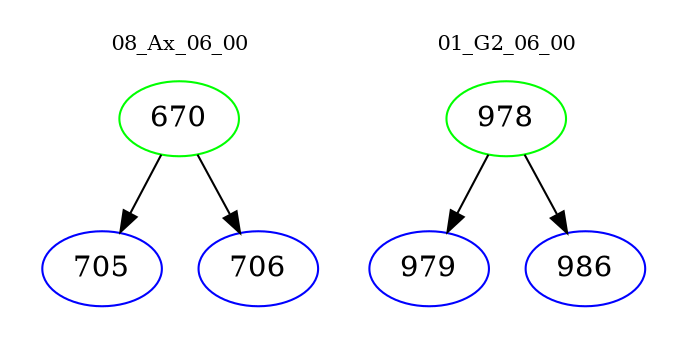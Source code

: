 digraph{
subgraph cluster_0 {
color = white
label = "08_Ax_06_00";
fontsize=10;
T0_670 [label="670", color="green"]
T0_670 -> T0_705 [color="black"]
T0_705 [label="705", color="blue"]
T0_670 -> T0_706 [color="black"]
T0_706 [label="706", color="blue"]
}
subgraph cluster_1 {
color = white
label = "01_G2_06_00";
fontsize=10;
T1_978 [label="978", color="green"]
T1_978 -> T1_979 [color="black"]
T1_979 [label="979", color="blue"]
T1_978 -> T1_986 [color="black"]
T1_986 [label="986", color="blue"]
}
}
